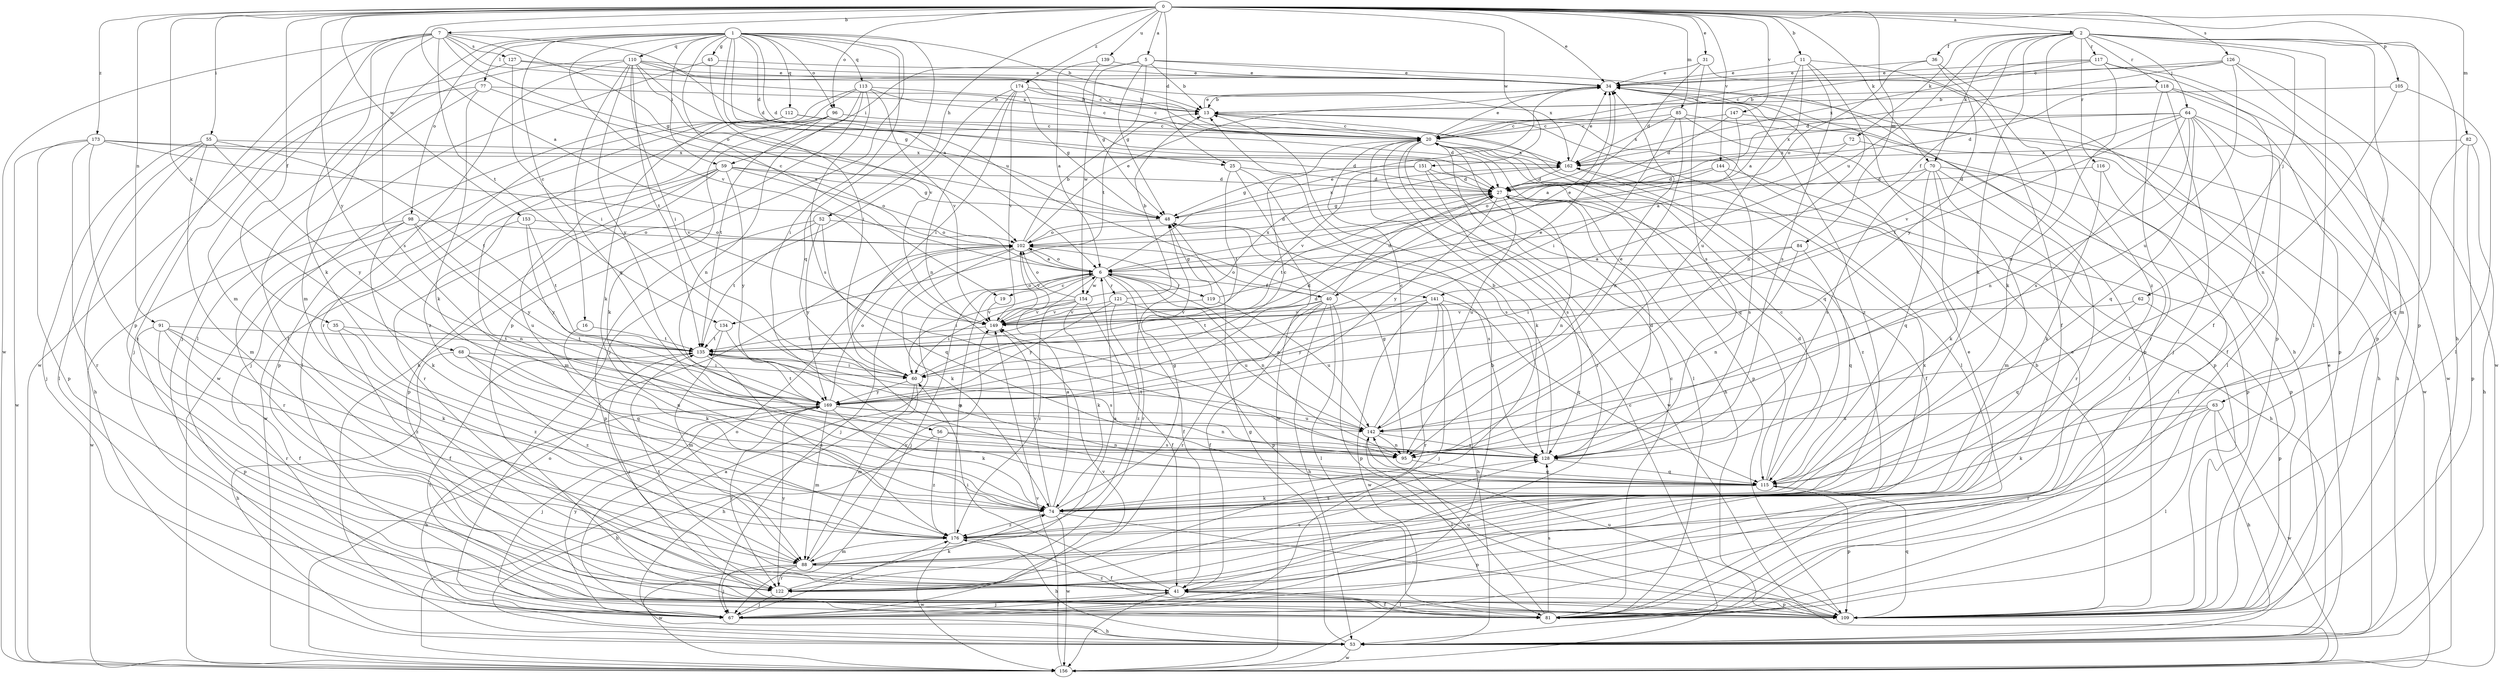 strict digraph  {
0;
1;
2;
5;
6;
7;
11;
13;
16;
19;
20;
25;
27;
31;
34;
35;
36;
40;
41;
45;
48;
52;
53;
55;
56;
59;
60;
62;
63;
64;
67;
68;
70;
72;
74;
77;
81;
82;
84;
85;
88;
91;
95;
96;
98;
102;
105;
109;
110;
112;
113;
115;
116;
117;
118;
119;
121;
122;
126;
127;
128;
134;
135;
139;
141;
142;
144;
147;
149;
151;
153;
154;
156;
162;
169;
173;
174;
176;
0 -> 2  [label=a];
0 -> 5  [label=a];
0 -> 6  [label=a];
0 -> 7  [label=b];
0 -> 11  [label=b];
0 -> 25  [label=d];
0 -> 31  [label=e];
0 -> 34  [label=e];
0 -> 35  [label=f];
0 -> 52  [label=h];
0 -> 55  [label=i];
0 -> 68  [label=k];
0 -> 70  [label=k];
0 -> 82  [label=m];
0 -> 84  [label=m];
0 -> 85  [label=m];
0 -> 91  [label=n];
0 -> 96  [label=o];
0 -> 105  [label=p];
0 -> 126  [label=s];
0 -> 139  [label=u];
0 -> 144  [label=v];
0 -> 147  [label=v];
0 -> 151  [label=w];
0 -> 153  [label=w];
0 -> 169  [label=y];
0 -> 173  [label=z];
0 -> 174  [label=z];
1 -> 6  [label=a];
1 -> 13  [label=b];
1 -> 16  [label=c];
1 -> 19  [label=c];
1 -> 25  [label=d];
1 -> 27  [label=d];
1 -> 45  [label=g];
1 -> 56  [label=i];
1 -> 59  [label=i];
1 -> 77  [label=l];
1 -> 88  [label=m];
1 -> 96  [label=o];
1 -> 98  [label=o];
1 -> 109  [label=p];
1 -> 110  [label=q];
1 -> 112  [label=q];
1 -> 113  [label=q];
1 -> 115  [label=q];
1 -> 141  [label=u];
1 -> 149  [label=v];
2 -> 36  [label=f];
2 -> 40  [label=f];
2 -> 53  [label=h];
2 -> 62  [label=j];
2 -> 63  [label=j];
2 -> 64  [label=j];
2 -> 70  [label=k];
2 -> 72  [label=k];
2 -> 74  [label=k];
2 -> 81  [label=l];
2 -> 109  [label=p];
2 -> 116  [label=r];
2 -> 117  [label=r];
2 -> 118  [label=r];
2 -> 141  [label=u];
2 -> 176  [label=z];
5 -> 13  [label=b];
5 -> 34  [label=e];
5 -> 48  [label=g];
5 -> 53  [label=h];
5 -> 59  [label=i];
5 -> 134  [label=t];
5 -> 154  [label=w];
6 -> 19  [label=c];
6 -> 34  [label=e];
6 -> 40  [label=f];
6 -> 41  [label=f];
6 -> 60  [label=i];
6 -> 67  [label=j];
6 -> 95  [label=n];
6 -> 102  [label=o];
6 -> 109  [label=p];
6 -> 119  [label=r];
6 -> 121  [label=r];
6 -> 154  [label=w];
7 -> 27  [label=d];
7 -> 48  [label=g];
7 -> 74  [label=k];
7 -> 88  [label=m];
7 -> 102  [label=o];
7 -> 109  [label=p];
7 -> 127  [label=s];
7 -> 128  [label=s];
7 -> 134  [label=t];
7 -> 156  [label=w];
7 -> 162  [label=x];
11 -> 6  [label=a];
11 -> 34  [label=e];
11 -> 41  [label=f];
11 -> 95  [label=n];
11 -> 128  [label=s];
11 -> 142  [label=u];
13 -> 20  [label=c];
13 -> 34  [label=e];
13 -> 81  [label=l];
13 -> 115  [label=q];
16 -> 74  [label=k];
16 -> 135  [label=t];
19 -> 149  [label=v];
20 -> 34  [label=e];
20 -> 53  [label=h];
20 -> 74  [label=k];
20 -> 81  [label=l];
20 -> 109  [label=p];
20 -> 115  [label=q];
20 -> 122  [label=r];
20 -> 156  [label=w];
20 -> 162  [label=x];
25 -> 27  [label=d];
25 -> 128  [label=s];
25 -> 135  [label=t];
25 -> 156  [label=w];
27 -> 48  [label=g];
27 -> 53  [label=h];
27 -> 95  [label=n];
27 -> 135  [label=t];
27 -> 142  [label=u];
27 -> 169  [label=y];
31 -> 27  [label=d];
31 -> 34  [label=e];
31 -> 109  [label=p];
31 -> 128  [label=s];
34 -> 13  [label=b];
34 -> 109  [label=p];
34 -> 176  [label=z];
35 -> 41  [label=f];
35 -> 135  [label=t];
35 -> 176  [label=z];
36 -> 34  [label=e];
36 -> 74  [label=k];
36 -> 102  [label=o];
36 -> 169  [label=y];
40 -> 27  [label=d];
40 -> 41  [label=f];
40 -> 53  [label=h];
40 -> 81  [label=l];
40 -> 102  [label=o];
40 -> 109  [label=p];
40 -> 122  [label=r];
40 -> 135  [label=t];
40 -> 149  [label=v];
41 -> 60  [label=i];
41 -> 67  [label=j];
41 -> 81  [label=l];
41 -> 109  [label=p];
41 -> 135  [label=t];
41 -> 156  [label=w];
45 -> 34  [label=e];
45 -> 60  [label=i];
45 -> 81  [label=l];
48 -> 102  [label=o];
48 -> 128  [label=s];
48 -> 162  [label=x];
52 -> 102  [label=o];
52 -> 109  [label=p];
52 -> 115  [label=q];
52 -> 135  [label=t];
52 -> 169  [label=y];
53 -> 34  [label=e];
53 -> 48  [label=g];
53 -> 156  [label=w];
55 -> 53  [label=h];
55 -> 67  [label=j];
55 -> 81  [label=l];
55 -> 88  [label=m];
55 -> 135  [label=t];
55 -> 162  [label=x];
55 -> 169  [label=y];
56 -> 53  [label=h];
56 -> 95  [label=n];
56 -> 128  [label=s];
56 -> 176  [label=z];
59 -> 27  [label=d];
59 -> 48  [label=g];
59 -> 88  [label=m];
59 -> 102  [label=o];
59 -> 109  [label=p];
59 -> 122  [label=r];
59 -> 156  [label=w];
59 -> 169  [label=y];
60 -> 27  [label=d];
60 -> 34  [label=e];
60 -> 53  [label=h];
60 -> 88  [label=m];
60 -> 169  [label=y];
62 -> 109  [label=p];
62 -> 115  [label=q];
62 -> 149  [label=v];
63 -> 53  [label=h];
63 -> 74  [label=k];
63 -> 81  [label=l];
63 -> 122  [label=r];
63 -> 142  [label=u];
63 -> 156  [label=w];
64 -> 20  [label=c];
64 -> 41  [label=f];
64 -> 53  [label=h];
64 -> 81  [label=l];
64 -> 95  [label=n];
64 -> 115  [label=q];
64 -> 128  [label=s];
64 -> 135  [label=t];
64 -> 149  [label=v];
64 -> 162  [label=x];
67 -> 13  [label=b];
67 -> 34  [label=e];
67 -> 41  [label=f];
67 -> 53  [label=h];
67 -> 102  [label=o];
67 -> 149  [label=v];
67 -> 169  [label=y];
67 -> 176  [label=z];
68 -> 53  [label=h];
68 -> 60  [label=i];
68 -> 95  [label=n];
68 -> 115  [label=q];
68 -> 176  [label=z];
70 -> 27  [label=d];
70 -> 74  [label=k];
70 -> 88  [label=m];
70 -> 109  [label=p];
70 -> 115  [label=q];
70 -> 122  [label=r];
70 -> 128  [label=s];
72 -> 6  [label=a];
72 -> 81  [label=l];
72 -> 162  [label=x];
74 -> 6  [label=a];
74 -> 48  [label=g];
74 -> 109  [label=p];
74 -> 149  [label=v];
74 -> 156  [label=w];
74 -> 176  [label=z];
77 -> 6  [label=a];
77 -> 13  [label=b];
77 -> 41  [label=f];
77 -> 67  [label=j];
77 -> 74  [label=k];
81 -> 20  [label=c];
81 -> 34  [label=e];
81 -> 41  [label=f];
81 -> 128  [label=s];
81 -> 135  [label=t];
81 -> 142  [label=u];
81 -> 176  [label=z];
82 -> 53  [label=h];
82 -> 109  [label=p];
82 -> 115  [label=q];
82 -> 162  [label=x];
84 -> 6  [label=a];
84 -> 60  [label=i];
84 -> 95  [label=n];
84 -> 115  [label=q];
85 -> 20  [label=c];
85 -> 53  [label=h];
85 -> 60  [label=i];
85 -> 95  [label=n];
85 -> 109  [label=p];
85 -> 162  [label=x];
88 -> 6  [label=a];
88 -> 41  [label=f];
88 -> 67  [label=j];
88 -> 122  [label=r];
88 -> 149  [label=v];
88 -> 156  [label=w];
88 -> 162  [label=x];
91 -> 41  [label=f];
91 -> 74  [label=k];
91 -> 109  [label=p];
91 -> 122  [label=r];
91 -> 135  [label=t];
91 -> 176  [label=z];
95 -> 48  [label=g];
95 -> 115  [label=q];
96 -> 20  [label=c];
96 -> 74  [label=k];
96 -> 81  [label=l];
96 -> 135  [label=t];
96 -> 176  [label=z];
98 -> 74  [label=k];
98 -> 102  [label=o];
98 -> 122  [label=r];
98 -> 142  [label=u];
98 -> 156  [label=w];
98 -> 169  [label=y];
102 -> 6  [label=a];
102 -> 13  [label=b];
102 -> 27  [label=d];
102 -> 34  [label=e];
102 -> 67  [label=j];
102 -> 74  [label=k];
102 -> 122  [label=r];
102 -> 149  [label=v];
105 -> 13  [label=b];
105 -> 81  [label=l];
105 -> 95  [label=n];
109 -> 13  [label=b];
109 -> 115  [label=q];
109 -> 142  [label=u];
110 -> 20  [label=c];
110 -> 34  [label=e];
110 -> 48  [label=g];
110 -> 60  [label=i];
110 -> 67  [label=j];
110 -> 115  [label=q];
110 -> 122  [label=r];
110 -> 135  [label=t];
110 -> 149  [label=v];
110 -> 162  [label=x];
110 -> 169  [label=y];
112 -> 20  [label=c];
112 -> 27  [label=d];
112 -> 67  [label=j];
112 -> 109  [label=p];
113 -> 13  [label=b];
113 -> 20  [label=c];
113 -> 53  [label=h];
113 -> 74  [label=k];
113 -> 95  [label=n];
113 -> 128  [label=s];
113 -> 149  [label=v];
113 -> 156  [label=w];
115 -> 20  [label=c];
115 -> 27  [label=d];
115 -> 74  [label=k];
115 -> 109  [label=p];
116 -> 27  [label=d];
116 -> 74  [label=k];
116 -> 81  [label=l];
117 -> 20  [label=c];
117 -> 34  [label=e];
117 -> 41  [label=f];
117 -> 95  [label=n];
117 -> 109  [label=p];
117 -> 162  [label=x];
118 -> 13  [label=b];
118 -> 27  [label=d];
118 -> 67  [label=j];
118 -> 109  [label=p];
118 -> 122  [label=r];
118 -> 156  [label=w];
119 -> 34  [label=e];
119 -> 48  [label=g];
119 -> 142  [label=u];
119 -> 149  [label=v];
121 -> 13  [label=b];
121 -> 142  [label=u];
121 -> 149  [label=v];
121 -> 169  [label=y];
121 -> 176  [label=z];
122 -> 67  [label=j];
122 -> 74  [label=k];
122 -> 128  [label=s];
122 -> 169  [label=y];
126 -> 20  [label=c];
126 -> 27  [label=d];
126 -> 34  [label=e];
126 -> 88  [label=m];
126 -> 142  [label=u];
126 -> 156  [label=w];
127 -> 20  [label=c];
127 -> 34  [label=e];
127 -> 60  [label=i];
127 -> 156  [label=w];
128 -> 13  [label=b];
128 -> 27  [label=d];
128 -> 115  [label=q];
134 -> 88  [label=m];
134 -> 115  [label=q];
134 -> 135  [label=t];
135 -> 60  [label=i];
135 -> 122  [label=r];
135 -> 128  [label=s];
135 -> 176  [label=z];
139 -> 6  [label=a];
139 -> 34  [label=e];
139 -> 48  [label=g];
141 -> 53  [label=h];
141 -> 67  [label=j];
141 -> 115  [label=q];
141 -> 122  [label=r];
141 -> 149  [label=v];
141 -> 156  [label=w];
141 -> 169  [label=y];
142 -> 6  [label=a];
142 -> 20  [label=c];
142 -> 34  [label=e];
142 -> 81  [label=l];
142 -> 95  [label=n];
142 -> 128  [label=s];
142 -> 135  [label=t];
144 -> 27  [label=d];
144 -> 102  [label=o];
144 -> 109  [label=p];
144 -> 128  [label=s];
147 -> 6  [label=a];
147 -> 20  [label=c];
147 -> 27  [label=d];
147 -> 156  [label=w];
149 -> 102  [label=o];
149 -> 135  [label=t];
151 -> 27  [label=d];
151 -> 41  [label=f];
151 -> 48  [label=g];
151 -> 128  [label=s];
151 -> 149  [label=v];
153 -> 95  [label=n];
153 -> 102  [label=o];
153 -> 135  [label=t];
153 -> 169  [label=y];
154 -> 41  [label=f];
154 -> 60  [label=i];
154 -> 74  [label=k];
154 -> 102  [label=o];
154 -> 149  [label=v];
154 -> 162  [label=x];
154 -> 176  [label=z];
156 -> 6  [label=a];
156 -> 20  [label=c];
156 -> 102  [label=o];
156 -> 149  [label=v];
162 -> 27  [label=d];
162 -> 34  [label=e];
162 -> 176  [label=z];
169 -> 20  [label=c];
169 -> 27  [label=d];
169 -> 53  [label=h];
169 -> 67  [label=j];
169 -> 74  [label=k];
169 -> 88  [label=m];
169 -> 95  [label=n];
169 -> 102  [label=o];
169 -> 122  [label=r];
169 -> 135  [label=t];
169 -> 142  [label=u];
173 -> 27  [label=d];
173 -> 109  [label=p];
173 -> 122  [label=r];
173 -> 149  [label=v];
173 -> 156  [label=w];
173 -> 162  [label=x];
173 -> 176  [label=z];
174 -> 13  [label=b];
174 -> 20  [label=c];
174 -> 48  [label=g];
174 -> 60  [label=i];
174 -> 67  [label=j];
174 -> 95  [label=n];
174 -> 149  [label=v];
176 -> 6  [label=a];
176 -> 53  [label=h];
176 -> 88  [label=m];
176 -> 128  [label=s];
176 -> 156  [label=w];
}
